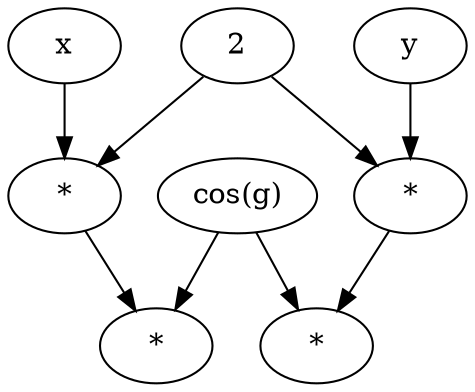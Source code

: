 digraph grad_f {
cos [label = "cos(g)"];
x [label = "x"];
y [label = "y"];
two [label = "2"];

mul1 [label = "*"];
two -> mul1;
x -> mul1;

mul2 [label = "*"];
two -> mul2;
y -> mul2;

mul3 [label = "*"];

cos -> mul3;
mul1 -> mul3;

mul4 [label = "*"];
cos -> mul4;
mul2 -> mul4;
}
